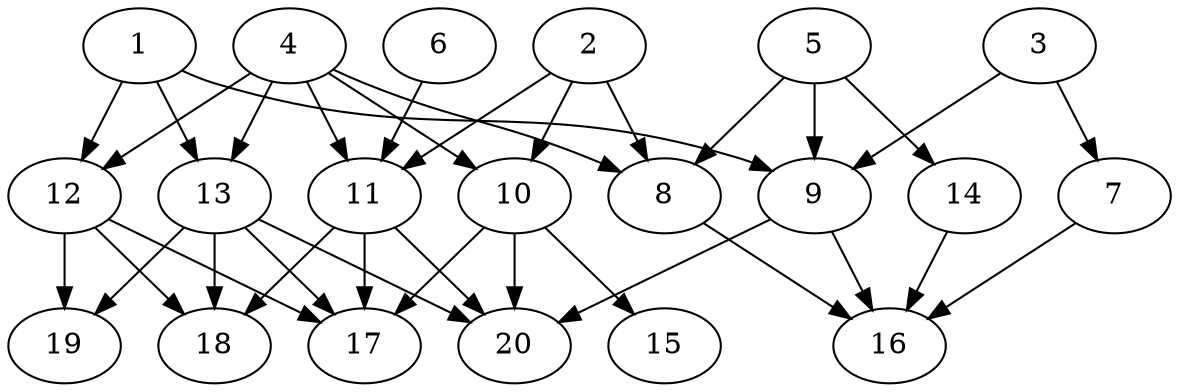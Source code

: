 // DAG automatically generated by daggen at Wed Jul 24 21:27:05 2019
// ./daggen --dot -n 20 --ccr 0.3 --fat 0.7 --regular 0.5 --density 0.5 --mindata 5242880 --maxdata 52428800 
digraph G {
  1 [size="135386453", alpha="0.19", expect_size="40615936"] 
  1 -> 9 [size ="40615936"]
  1 -> 12 [size ="40615936"]
  1 -> 13 [size ="40615936"]
  2 [size="31255893", alpha="0.07", expect_size="9376768"] 
  2 -> 8 [size ="9376768"]
  2 -> 10 [size ="9376768"]
  2 -> 11 [size ="9376768"]
  3 [size="67495253", alpha="0.20", expect_size="20248576"] 
  3 -> 7 [size ="20248576"]
  3 -> 9 [size ="20248576"]
  4 [size="131618133", alpha="0.08", expect_size="39485440"] 
  4 -> 8 [size ="39485440"]
  4 -> 10 [size ="39485440"]
  4 -> 11 [size ="39485440"]
  4 -> 12 [size ="39485440"]
  4 -> 13 [size ="39485440"]
  5 [size="31849813", alpha="0.12", expect_size="9554944"] 
  5 -> 8 [size ="9554944"]
  5 -> 9 [size ="9554944"]
  5 -> 14 [size ="9554944"]
  6 [size="110701227", alpha="0.09", expect_size="33210368"] 
  6 -> 11 [size ="33210368"]
  7 [size="93634560", alpha="0.11", expect_size="28090368"] 
  7 -> 16 [size ="28090368"]
  8 [size="111271253", alpha="0.02", expect_size="33381376"] 
  8 -> 16 [size ="33381376"]
  9 [size="122098347", alpha="0.07", expect_size="36629504"] 
  9 -> 16 [size ="36629504"]
  9 -> 20 [size ="36629504"]
  10 [size="23978667", alpha="0.19", expect_size="7193600"] 
  10 -> 15 [size ="7193600"]
  10 -> 17 [size ="7193600"]
  10 -> 20 [size ="7193600"]
  11 [size="78380373", alpha="0.05", expect_size="23514112"] 
  11 -> 17 [size ="23514112"]
  11 -> 18 [size ="23514112"]
  11 -> 20 [size ="23514112"]
  12 [size="72905387", alpha="0.14", expect_size="21871616"] 
  12 -> 17 [size ="21871616"]
  12 -> 18 [size ="21871616"]
  12 -> 19 [size ="21871616"]
  13 [size="126440107", alpha="0.09", expect_size="37932032"] 
  13 -> 17 [size ="37932032"]
  13 -> 18 [size ="37932032"]
  13 -> 19 [size ="37932032"]
  13 -> 20 [size ="37932032"]
  14 [size="123238400", alpha="0.18", expect_size="36971520"] 
  14 -> 16 [size ="36971520"]
  15 [size="30337707", alpha="0.19", expect_size="9101312"] 
  16 [size="124501333", alpha="0.15", expect_size="37350400"] 
  17 [size="41799680", alpha="0.07", expect_size="12539904"] 
  18 [size="131795627", alpha="0.02", expect_size="39538688"] 
  19 [size="150429013", alpha="0.04", expect_size="45128704"] 
  20 [size="47534080", alpha="0.12", expect_size="14260224"] 
}

